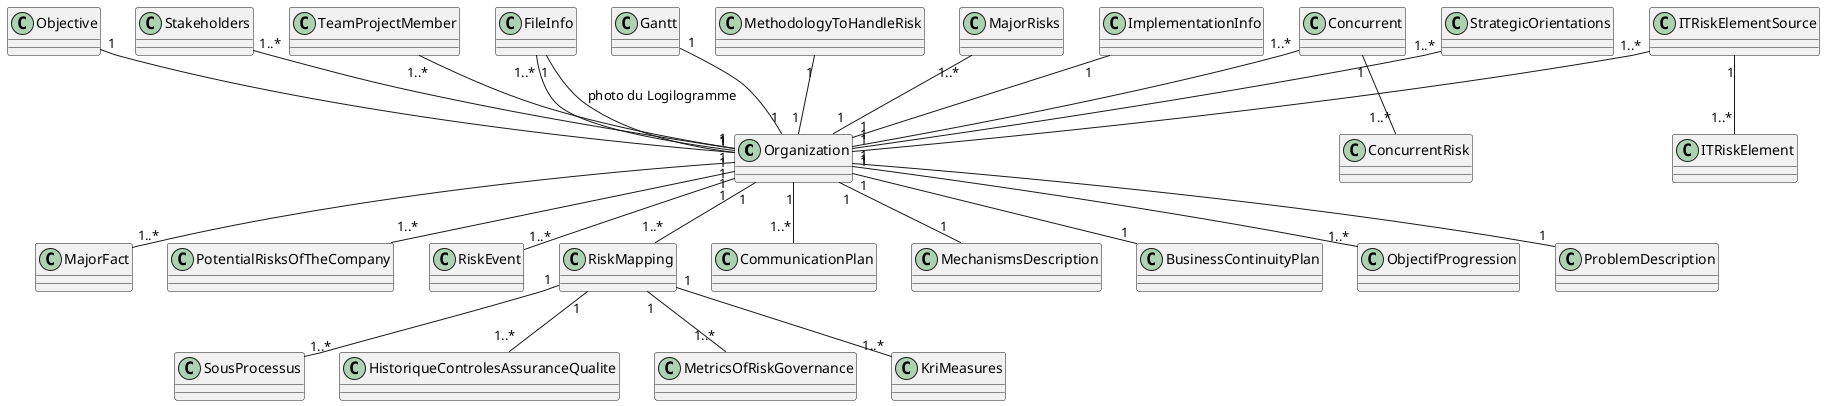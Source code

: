 @startuml
class Organization {}
class FileInfo {}
class Gantt {}
class ImplementationInfo {}
class MajorRisks {}
class StrategicOrientations {}
class Objective {}
class Stakeholders {}
class TeamProjectMember {}


class Concurrent {}
class ConcurrentRisk {}
class ITRiskElement { }
class ITRiskElementSource {}
class MajorFact {}
class MethodologyToHandleRisk {}
class PotentialRisksOfTheCompany {}


class RiskEvent {}
class SousProcessus {}
class RiskMapping {}
class CommunicationPlan {}

class HistoriqueControlesAssuranceQualite {}
class MechanismsDescription {}
class MetricsOfRiskGovernance {}


class BusinessContinuityPlan {}
class KriMeasures {}
class ObjectifProgression {}
class ProblemDescription {}


FileInfo "1..*" -- "1" Organization
MajorRisks "1..*" -- "1" Organization
StrategicOrientations "1..*" -- "1" Organization
Stakeholders "1..*" -- "1" Organization
TeamProjectMember "1..*" -- "1" Organization
 Objective "1" -- "1" Organization
ImplementationInfo "1" -- "1" Organization
Gantt "1" -- "1" Organization

MethodologyToHandleRisk "1" -- "1" Organization
Organization "1" -- "1..*" PotentialRisksOfTheCompany
Organization "1" -- "1..*" MajorFact
ITRiskElementSource "1..*" -- "1" Organization
ITRiskElementSource "1" -- "1..*" ITRiskElement
Concurrent "1..*" -- "1" Organization
Concurrent "1" -- "1..*" ConcurrentRisk

Organization "1" -- "1..*" RiskEvent
RiskMapping "1" -- "1..*" SousProcessus
Organization "1" -- "1..*" RiskMapping

FileInfo "1" -- "1" Organization : "photo du Logilogramme"
Organization "1" -- "1..*" CommunicationPlan
Organization "1" -- "1" MechanismsDescription
RiskMapping "1" -- "1..*" HistoriqueControlesAssuranceQualite
RiskMapping "1" -- "1..*" MetricsOfRiskGovernance

Organization "1" -- "1..*" ObjectifProgression
Organization "1" -- "1" ProblemDescription
Organization "1" -- "1" BusinessContinuityPlan
RiskMapping "1" -- "1..*" KriMeasures
@enduml